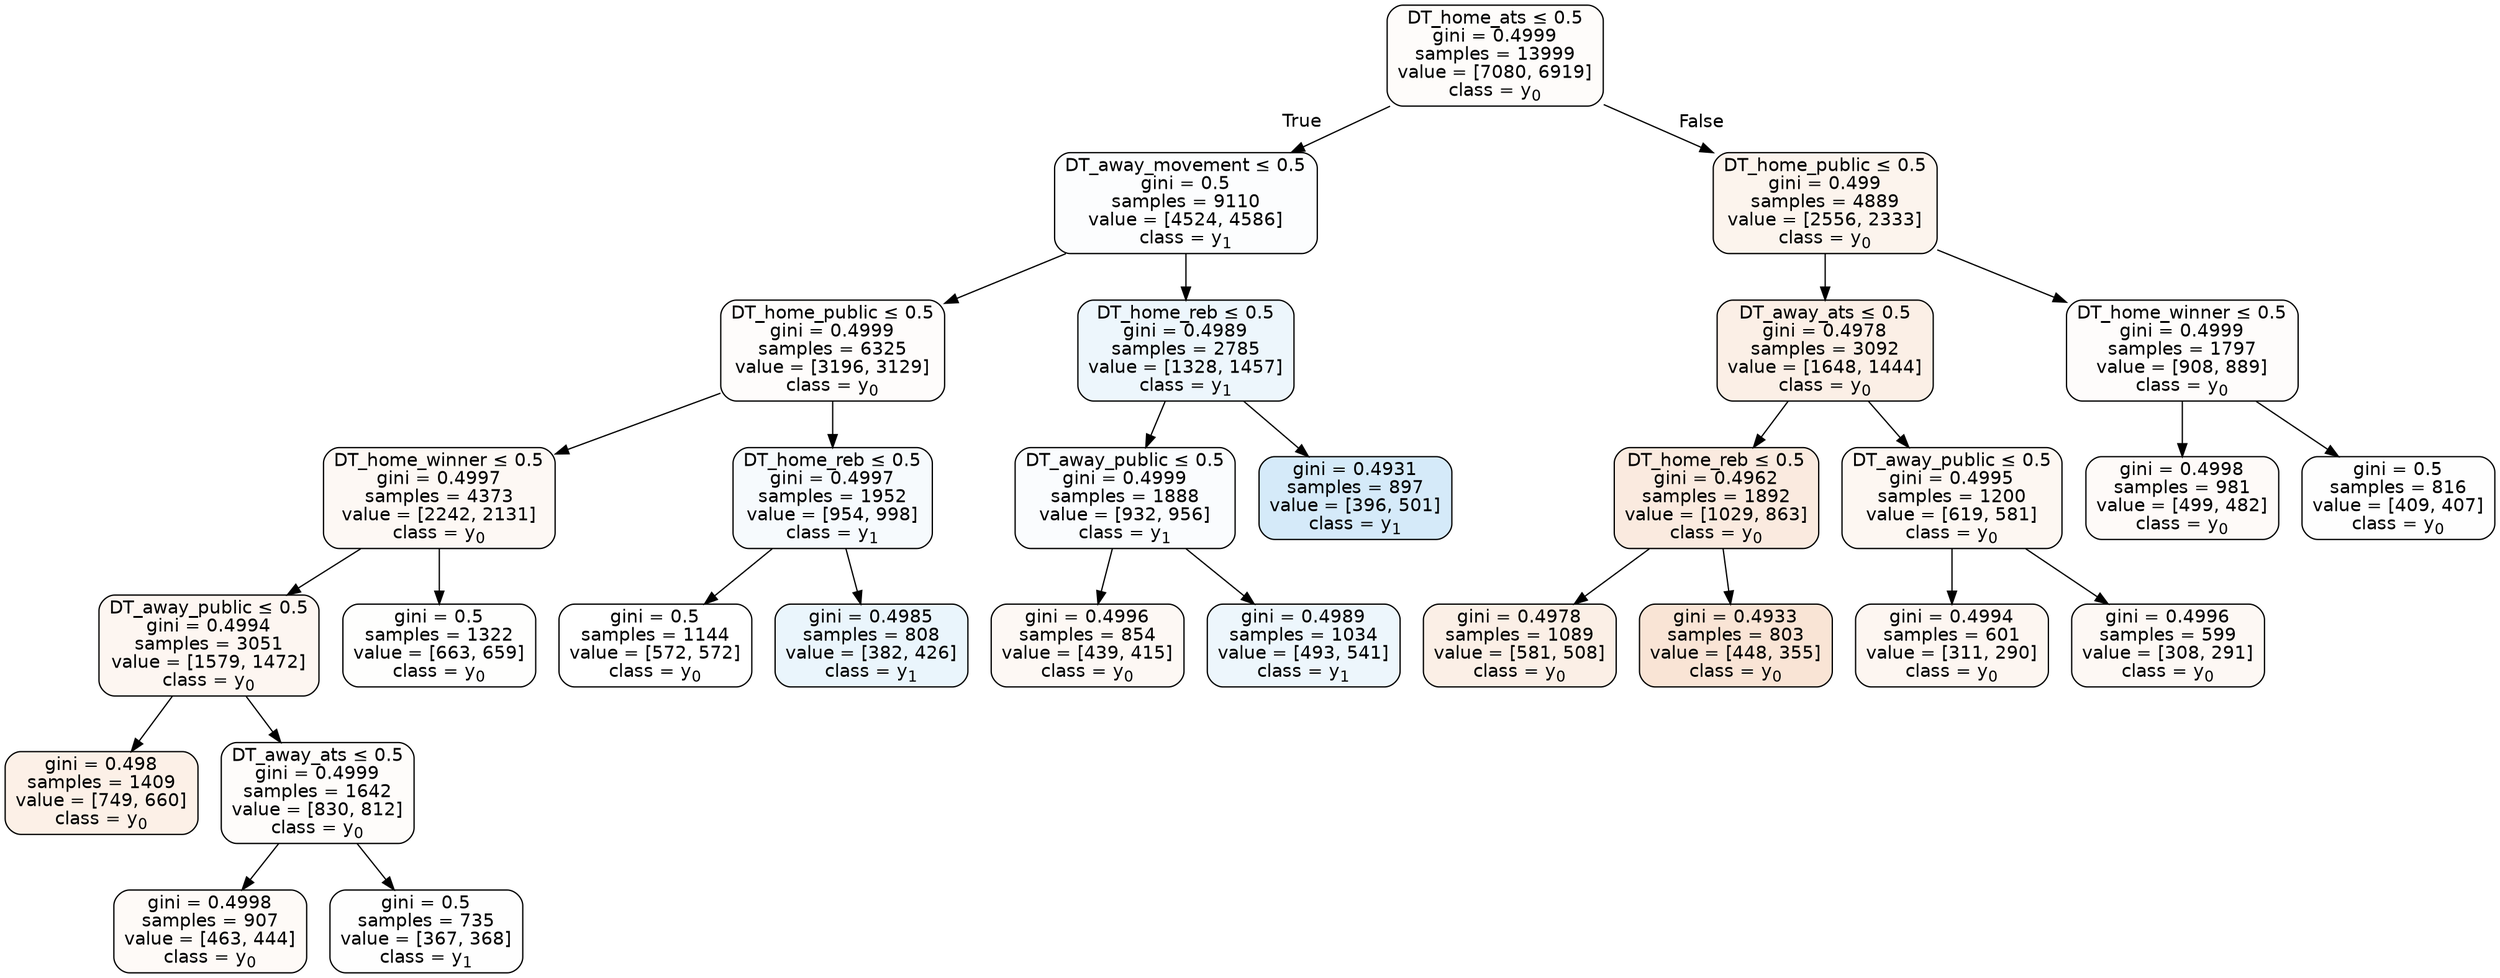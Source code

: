 digraph Tree {
node [shape=box, style="filled, rounded", color="black", fontname=helvetica] ;
edge [fontname=helvetica] ;
0 [label=<DT_home_ats &le; 0.5<br/>gini = 0.4999<br/>samples = 13999<br/>value = [7080, 6919]<br/>class = y<SUB>0</SUB>>, fillcolor="#e5813906"] ;
1 [label=<DT_away_movement &le; 0.5<br/>gini = 0.5<br/>samples = 9110<br/>value = [4524, 4586]<br/>class = y<SUB>1</SUB>>, fillcolor="#399de503"] ;
0 -> 1 [labeldistance=2.5, labelangle=45, headlabel="True"] ;
2 [label=<DT_home_public &le; 0.5<br/>gini = 0.4999<br/>samples = 6325<br/>value = [3196, 3129]<br/>class = y<SUB>0</SUB>>, fillcolor="#e5813905"] ;
1 -> 2 ;
3 [label=<DT_home_winner &le; 0.5<br/>gini = 0.4997<br/>samples = 4373<br/>value = [2242, 2131]<br/>class = y<SUB>0</SUB>>, fillcolor="#e581390d"] ;
2 -> 3 ;
4 [label=<DT_away_public &le; 0.5<br/>gini = 0.4994<br/>samples = 3051<br/>value = [1579, 1472]<br/>class = y<SUB>0</SUB>>, fillcolor="#e5813911"] ;
3 -> 4 ;
5 [label=<gini = 0.498<br/>samples = 1409<br/>value = [749, 660]<br/>class = y<SUB>0</SUB>>, fillcolor="#e581391e"] ;
4 -> 5 ;
6 [label=<DT_away_ats &le; 0.5<br/>gini = 0.4999<br/>samples = 1642<br/>value = [830, 812]<br/>class = y<SUB>0</SUB>>, fillcolor="#e5813906"] ;
4 -> 6 ;
7 [label=<gini = 0.4998<br/>samples = 907<br/>value = [463, 444]<br/>class = y<SUB>0</SUB>>, fillcolor="#e581390a"] ;
6 -> 7 ;
8 [label=<gini = 0.5<br/>samples = 735<br/>value = [367, 368]<br/>class = y<SUB>1</SUB>>, fillcolor="#399de501"] ;
6 -> 8 ;
9 [label=<gini = 0.5<br/>samples = 1322<br/>value = [663, 659]<br/>class = y<SUB>0</SUB>>, fillcolor="#e5813902"] ;
3 -> 9 ;
10 [label=<DT_home_reb &le; 0.5<br/>gini = 0.4997<br/>samples = 1952<br/>value = [954, 998]<br/>class = y<SUB>1</SUB>>, fillcolor="#399de50b"] ;
2 -> 10 ;
11 [label=<gini = 0.5<br/>samples = 1144<br/>value = [572, 572]<br/>class = y<SUB>0</SUB>>, fillcolor="#e5813900"] ;
10 -> 11 ;
12 [label=<gini = 0.4985<br/>samples = 808<br/>value = [382, 426]<br/>class = y<SUB>1</SUB>>, fillcolor="#399de51a"] ;
10 -> 12 ;
13 [label=<DT_home_reb &le; 0.5<br/>gini = 0.4989<br/>samples = 2785<br/>value = [1328, 1457]<br/>class = y<SUB>1</SUB>>, fillcolor="#399de517"] ;
1 -> 13 ;
14 [label=<DT_away_public &le; 0.5<br/>gini = 0.4999<br/>samples = 1888<br/>value = [932, 956]<br/>class = y<SUB>1</SUB>>, fillcolor="#399de506"] ;
13 -> 14 ;
15 [label=<gini = 0.4996<br/>samples = 854<br/>value = [439, 415]<br/>class = y<SUB>0</SUB>>, fillcolor="#e581390e"] ;
14 -> 15 ;
16 [label=<gini = 0.4989<br/>samples = 1034<br/>value = [493, 541]<br/>class = y<SUB>1</SUB>>, fillcolor="#399de517"] ;
14 -> 16 ;
17 [label=<gini = 0.4931<br/>samples = 897<br/>value = [396, 501]<br/>class = y<SUB>1</SUB>>, fillcolor="#399de535"] ;
13 -> 17 ;
18 [label=<DT_home_public &le; 0.5<br/>gini = 0.499<br/>samples = 4889<br/>value = [2556, 2333]<br/>class = y<SUB>0</SUB>>, fillcolor="#e5813916"] ;
0 -> 18 [labeldistance=2.5, labelangle=-45, headlabel="False"] ;
19 [label=<DT_away_ats &le; 0.5<br/>gini = 0.4978<br/>samples = 3092<br/>value = [1648, 1444]<br/>class = y<SUB>0</SUB>>, fillcolor="#e5813920"] ;
18 -> 19 ;
20 [label=<DT_home_reb &le; 0.5<br/>gini = 0.4962<br/>samples = 1892<br/>value = [1029, 863]<br/>class = y<SUB>0</SUB>>, fillcolor="#e5813929"] ;
19 -> 20 ;
21 [label=<gini = 0.4978<br/>samples = 1089<br/>value = [581, 508]<br/>class = y<SUB>0</SUB>>, fillcolor="#e5813920"] ;
20 -> 21 ;
22 [label=<gini = 0.4933<br/>samples = 803<br/>value = [448, 355]<br/>class = y<SUB>0</SUB>>, fillcolor="#e5813935"] ;
20 -> 22 ;
23 [label=<DT_away_public &le; 0.5<br/>gini = 0.4995<br/>samples = 1200<br/>value = [619, 581]<br/>class = y<SUB>0</SUB>>, fillcolor="#e5813910"] ;
19 -> 23 ;
24 [label=<gini = 0.4994<br/>samples = 601<br/>value = [311, 290]<br/>class = y<SUB>0</SUB>>, fillcolor="#e5813911"] ;
23 -> 24 ;
25 [label=<gini = 0.4996<br/>samples = 599<br/>value = [308, 291]<br/>class = y<SUB>0</SUB>>, fillcolor="#e581390e"] ;
23 -> 25 ;
26 [label=<DT_home_winner &le; 0.5<br/>gini = 0.4999<br/>samples = 1797<br/>value = [908, 889]<br/>class = y<SUB>0</SUB>>, fillcolor="#e5813905"] ;
18 -> 26 ;
27 [label=<gini = 0.4998<br/>samples = 981<br/>value = [499, 482]<br/>class = y<SUB>0</SUB>>, fillcolor="#e5813909"] ;
26 -> 27 ;
28 [label=<gini = 0.5<br/>samples = 816<br/>value = [409, 407]<br/>class = y<SUB>0</SUB>>, fillcolor="#e5813901"] ;
26 -> 28 ;
}